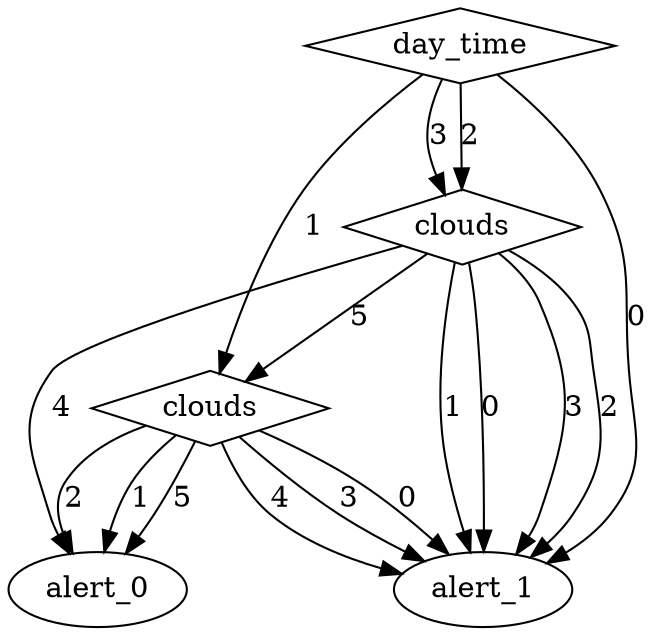 digraph {
node [label=alert_0,style=""] alert_0
node [label=alert_1,style=""] alert_1
node [label=alert_1,style=""] alert_1
node [label=alert_0,style=""] alert_0
node [label=alert_0,style=""] alert_0
node [label=alert_1,style=""] alert_1
node [label=alert_0,style=""] alert_0
node [label=alert_1,style=""] alert_1
node [label=alert_1,style=""] alert_1
node [label=alert_1,style=""] alert_1
node [label=alert_1,style=""] alert_1
node [label=alert_1,style=""] alert_1
node [label=clouds,shape="diamond",style=""] 2
node [label=clouds,shape="diamond",style=""] 1
node [label=day_time,shape="diamond",style=""] 0

2 -> alert_0 [label="5"]
2 -> alert_1 [label="4"]
2 -> alert_1 [label="3"]
2 -> alert_0 [label="2"]
2 -> alert_0 [label="1"]
2 -> alert_1 [label="0"]
1 -> 2 [label="5"]
1 -> alert_0 [label="4"]
1 -> alert_1 [label="3"]
1 -> alert_1 [label="2"]
1 -> alert_1 [label="1"]
1 -> alert_1 [label="0"]
0 -> 1 [label="3"]
0 -> 1 [label="2"]
0 -> 2 [label="1"]
0 -> alert_1 [label="0"]
}